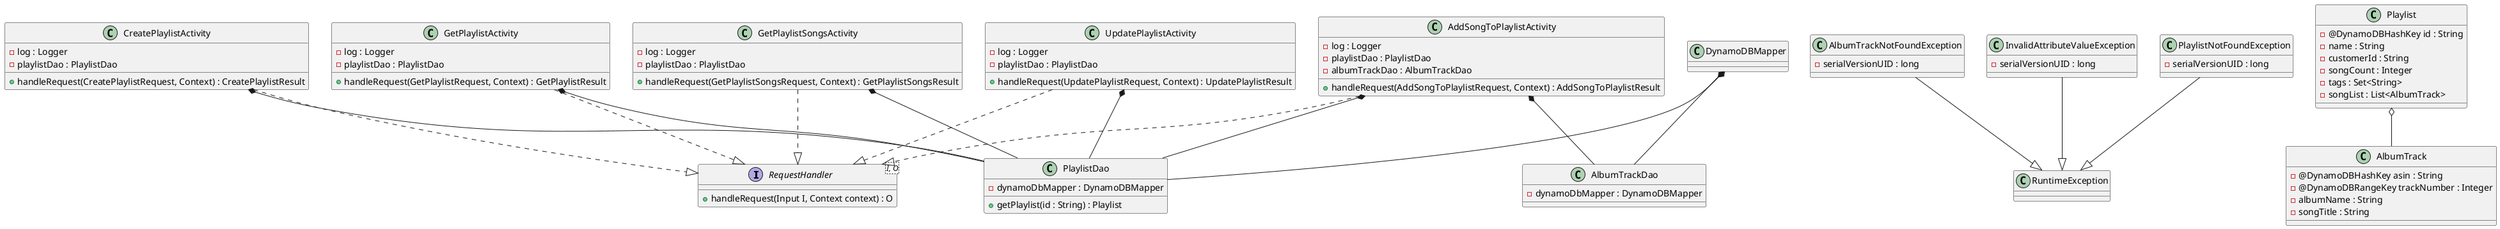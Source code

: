 PARTICIPANTS: use this file for creating the class diagram in mastery task 01
@startuml

Interface RequestHandler<I, O> {
+ handleRequest(Input I, Context context) : O
}

class AddSongToPlaylistActivity {
- log : Logger
- playlistDao : PlaylistDao
- albumTrackDao : AlbumTrackDao
+ handleRequest(AddSongToPlaylistRequest, Context) : AddSongToPlaylistResult
}

class CreatePlaylistActivity {
- log : Logger
- playlistDao : PlaylistDao
+ handleRequest(CreatePlaylistRequest, Context) : CreatePlaylistResult
}

class GetPlaylistActivity {
- log : Logger
- playlistDao : PlaylistDao
+ handleRequest(GetPlaylistRequest, Context) : GetPlaylistResult
}

class GetPlaylistSongsActivity {
- log : Logger
- playlistDao : PlaylistDao
+ handleRequest(GetPlaylistSongsRequest, Context) : GetPlaylistSongsResult
}

class UpdatePlaylistActivity {
- log : Logger
- playlistDao : PlaylistDao
+ handleRequest(UpdatePlaylistRequest, Context) : UpdatePlaylistResult
}

AddSongToPlaylistActivity ..|> RequestHandler
CreatePlaylistActivity ..|> RequestHandler
GetPlaylistActivity ..|> RequestHandler
GetPlaylistSongsActivity ..|> RequestHandler
UpdatePlaylistActivity ..|> RequestHandler

class AlbumTrackDao {
- dynamoDbMapper : DynamoDBMapper
}

class PlaylistDao {
- dynamoDbMapper : DynamoDBMapper
+ getPlaylist(id : String) : Playlist
}

class DynamoDBMapper {
}

DynamoDBMapper *-- AlbumTrackDao
DynamoDBMapper *-- PlaylistDao

AddSongToPlaylistActivity *-- AlbumTrackDao
AddSongToPlaylistActivity *-- PlaylistDao
CreatePlaylistActivity *-- PlaylistDao
GetPlaylistActivity *-- PlaylistDao
GetPlaylistSongsActivity *-- PlaylistDao
UpdatePlaylistActivity *-- PlaylistDao

class RuntimeException {
}

class AlbumTrackNotFoundException{
- serialVersionUID : long
}

class InvalidAttributeValueException {
- serialVersionUID : long
}

class PlaylistNotFoundException {
- serialVersionUID : long
}

AlbumTrackNotFoundException --|> RuntimeException
InvalidAttributeValueException --|> RuntimeException
PlaylistNotFoundException --|> RuntimeException

class Playlist {
- @DynamoDBHashKey id : String
- name : String
- customerId : String
- songCount : Integer
- tags : Set<String>
- songList : List<AlbumTrack>
}

class AlbumTrack {
- @DynamoDBHashKey asin : String
- @DynamoDBRangeKey trackNumber : Integer
- albumName : String
- songTitle : String
}

Playlist o-- AlbumTrack

@enduml